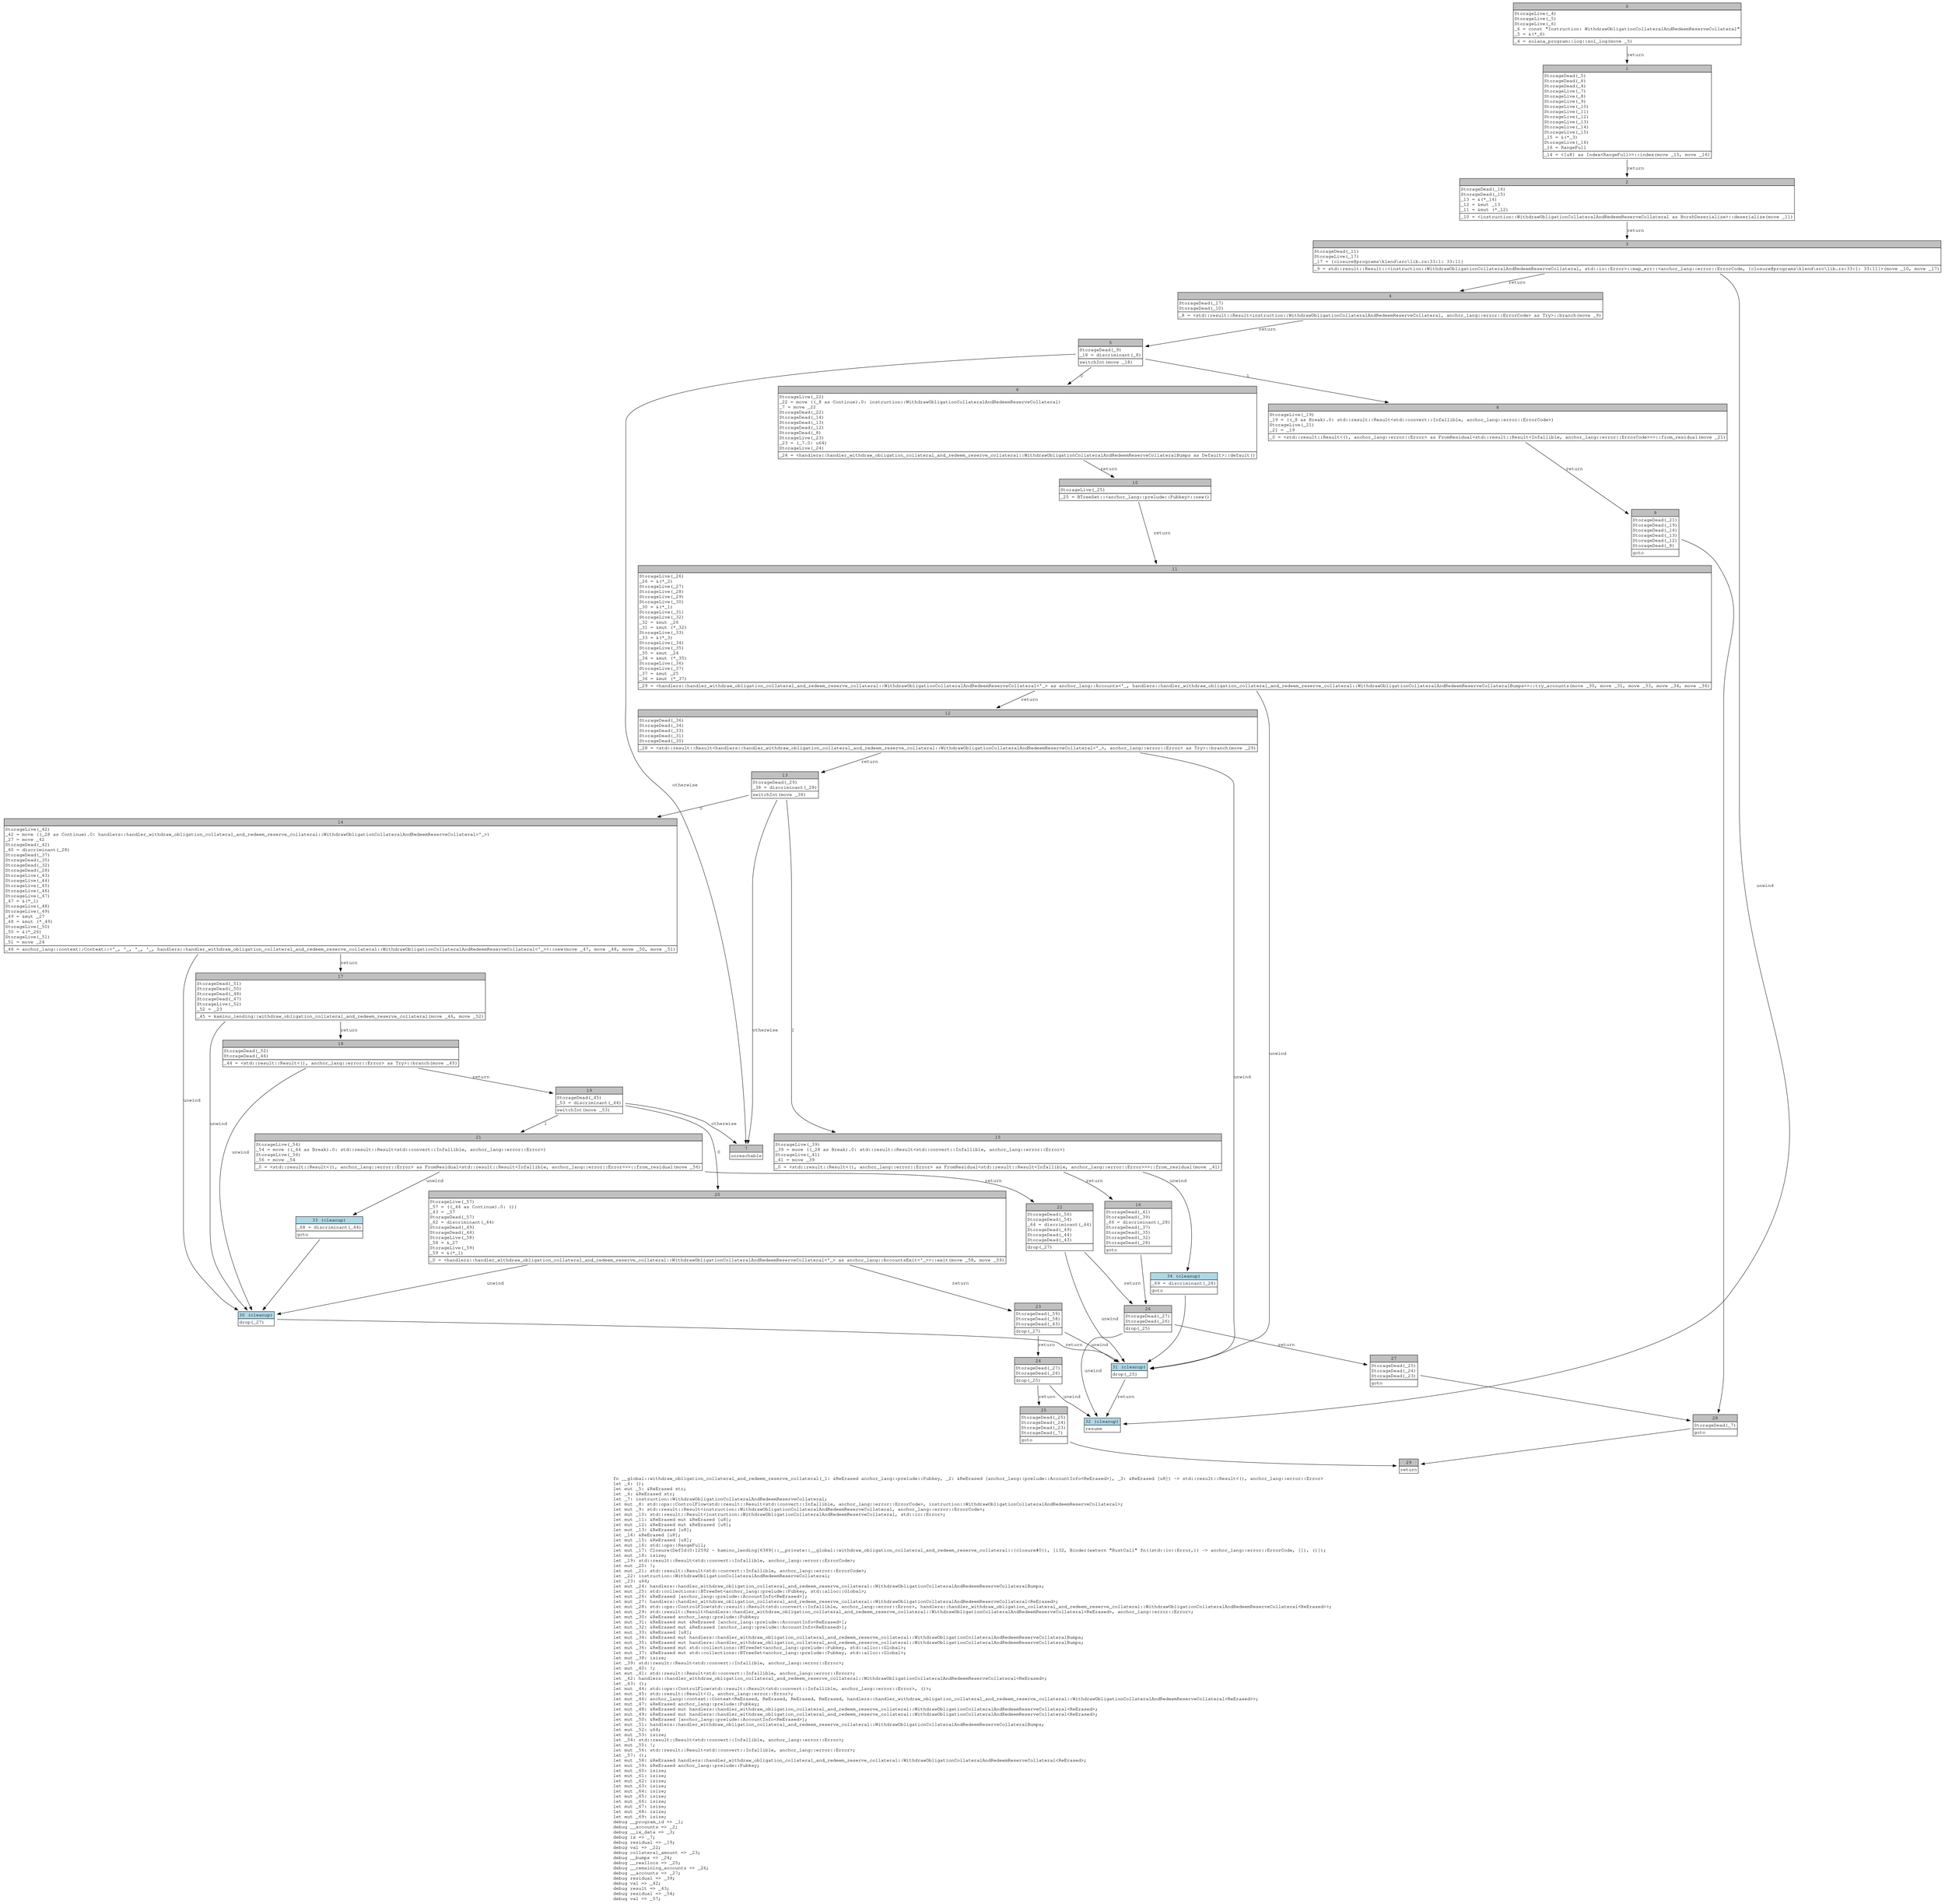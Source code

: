 digraph Mir_0_12590 {
    graph [fontname="Courier, monospace"];
    node [fontname="Courier, monospace"];
    edge [fontname="Courier, monospace"];
    label=<fn __global::withdraw_obligation_collateral_and_redeem_reserve_collateral(_1: &amp;ReErased anchor_lang::prelude::Pubkey, _2: &amp;ReErased [anchor_lang::prelude::AccountInfo&lt;ReErased&gt;], _3: &amp;ReErased [u8]) -&gt; std::result::Result&lt;(), anchor_lang::error::Error&gt;<br align="left"/>let _4: ();<br align="left"/>let mut _5: &amp;ReErased str;<br align="left"/>let _6: &amp;ReErased str;<br align="left"/>let _7: instruction::WithdrawObligationCollateralAndRedeemReserveCollateral;<br align="left"/>let mut _8: std::ops::ControlFlow&lt;std::result::Result&lt;std::convert::Infallible, anchor_lang::error::ErrorCode&gt;, instruction::WithdrawObligationCollateralAndRedeemReserveCollateral&gt;;<br align="left"/>let mut _9: std::result::Result&lt;instruction::WithdrawObligationCollateralAndRedeemReserveCollateral, anchor_lang::error::ErrorCode&gt;;<br align="left"/>let mut _10: std::result::Result&lt;instruction::WithdrawObligationCollateralAndRedeemReserveCollateral, std::io::Error&gt;;<br align="left"/>let mut _11: &amp;ReErased mut &amp;ReErased [u8];<br align="left"/>let mut _12: &amp;ReErased mut &amp;ReErased [u8];<br align="left"/>let mut _13: &amp;ReErased [u8];<br align="left"/>let _14: &amp;ReErased [u8];<br align="left"/>let mut _15: &amp;ReErased [u8];<br align="left"/>let mut _16: std::ops::RangeFull;<br align="left"/>let mut _17: Closure(DefId(0:12592 ~ kamino_lending[6389]::__private::__global::withdraw_obligation_collateral_and_redeem_reserve_collateral::{closure#0}), [i32, Binder(extern &quot;RustCall&quot; fn((std::io::Error,)) -&gt; anchor_lang::error::ErrorCode, []), ()]);<br align="left"/>let mut _18: isize;<br align="left"/>let _19: std::result::Result&lt;std::convert::Infallible, anchor_lang::error::ErrorCode&gt;;<br align="left"/>let mut _20: !;<br align="left"/>let mut _21: std::result::Result&lt;std::convert::Infallible, anchor_lang::error::ErrorCode&gt;;<br align="left"/>let _22: instruction::WithdrawObligationCollateralAndRedeemReserveCollateral;<br align="left"/>let _23: u64;<br align="left"/>let mut _24: handlers::handler_withdraw_obligation_collateral_and_redeem_reserve_collateral::WithdrawObligationCollateralAndRedeemReserveCollateralBumps;<br align="left"/>let mut _25: std::collections::BTreeSet&lt;anchor_lang::prelude::Pubkey, std::alloc::Global&gt;;<br align="left"/>let mut _26: &amp;ReErased [anchor_lang::prelude::AccountInfo&lt;ReErased&gt;];<br align="left"/>let mut _27: handlers::handler_withdraw_obligation_collateral_and_redeem_reserve_collateral::WithdrawObligationCollateralAndRedeemReserveCollateral&lt;ReErased&gt;;<br align="left"/>let mut _28: std::ops::ControlFlow&lt;std::result::Result&lt;std::convert::Infallible, anchor_lang::error::Error&gt;, handlers::handler_withdraw_obligation_collateral_and_redeem_reserve_collateral::WithdrawObligationCollateralAndRedeemReserveCollateral&lt;ReErased&gt;&gt;;<br align="left"/>let mut _29: std::result::Result&lt;handlers::handler_withdraw_obligation_collateral_and_redeem_reserve_collateral::WithdrawObligationCollateralAndRedeemReserveCollateral&lt;ReErased&gt;, anchor_lang::error::Error&gt;;<br align="left"/>let mut _30: &amp;ReErased anchor_lang::prelude::Pubkey;<br align="left"/>let mut _31: &amp;ReErased mut &amp;ReErased [anchor_lang::prelude::AccountInfo&lt;ReErased&gt;];<br align="left"/>let mut _32: &amp;ReErased mut &amp;ReErased [anchor_lang::prelude::AccountInfo&lt;ReErased&gt;];<br align="left"/>let mut _33: &amp;ReErased [u8];<br align="left"/>let mut _34: &amp;ReErased mut handlers::handler_withdraw_obligation_collateral_and_redeem_reserve_collateral::WithdrawObligationCollateralAndRedeemReserveCollateralBumps;<br align="left"/>let mut _35: &amp;ReErased mut handlers::handler_withdraw_obligation_collateral_and_redeem_reserve_collateral::WithdrawObligationCollateralAndRedeemReserveCollateralBumps;<br align="left"/>let mut _36: &amp;ReErased mut std::collections::BTreeSet&lt;anchor_lang::prelude::Pubkey, std::alloc::Global&gt;;<br align="left"/>let mut _37: &amp;ReErased mut std::collections::BTreeSet&lt;anchor_lang::prelude::Pubkey, std::alloc::Global&gt;;<br align="left"/>let mut _38: isize;<br align="left"/>let _39: std::result::Result&lt;std::convert::Infallible, anchor_lang::error::Error&gt;;<br align="left"/>let mut _40: !;<br align="left"/>let mut _41: std::result::Result&lt;std::convert::Infallible, anchor_lang::error::Error&gt;;<br align="left"/>let _42: handlers::handler_withdraw_obligation_collateral_and_redeem_reserve_collateral::WithdrawObligationCollateralAndRedeemReserveCollateral&lt;ReErased&gt;;<br align="left"/>let _43: ();<br align="left"/>let mut _44: std::ops::ControlFlow&lt;std::result::Result&lt;std::convert::Infallible, anchor_lang::error::Error&gt;, ()&gt;;<br align="left"/>let mut _45: std::result::Result&lt;(), anchor_lang::error::Error&gt;;<br align="left"/>let mut _46: anchor_lang::context::Context&lt;ReErased, ReErased, ReErased, ReErased, handlers::handler_withdraw_obligation_collateral_and_redeem_reserve_collateral::WithdrawObligationCollateralAndRedeemReserveCollateral&lt;ReErased&gt;&gt;;<br align="left"/>let mut _47: &amp;ReErased anchor_lang::prelude::Pubkey;<br align="left"/>let mut _48: &amp;ReErased mut handlers::handler_withdraw_obligation_collateral_and_redeem_reserve_collateral::WithdrawObligationCollateralAndRedeemReserveCollateral&lt;ReErased&gt;;<br align="left"/>let mut _49: &amp;ReErased mut handlers::handler_withdraw_obligation_collateral_and_redeem_reserve_collateral::WithdrawObligationCollateralAndRedeemReserveCollateral&lt;ReErased&gt;;<br align="left"/>let mut _50: &amp;ReErased [anchor_lang::prelude::AccountInfo&lt;ReErased&gt;];<br align="left"/>let mut _51: handlers::handler_withdraw_obligation_collateral_and_redeem_reserve_collateral::WithdrawObligationCollateralAndRedeemReserveCollateralBumps;<br align="left"/>let mut _52: u64;<br align="left"/>let mut _53: isize;<br align="left"/>let _54: std::result::Result&lt;std::convert::Infallible, anchor_lang::error::Error&gt;;<br align="left"/>let mut _55: !;<br align="left"/>let mut _56: std::result::Result&lt;std::convert::Infallible, anchor_lang::error::Error&gt;;<br align="left"/>let _57: ();<br align="left"/>let mut _58: &amp;ReErased handlers::handler_withdraw_obligation_collateral_and_redeem_reserve_collateral::WithdrawObligationCollateralAndRedeemReserveCollateral&lt;ReErased&gt;;<br align="left"/>let mut _59: &amp;ReErased anchor_lang::prelude::Pubkey;<br align="left"/>let mut _60: isize;<br align="left"/>let mut _61: isize;<br align="left"/>let mut _62: isize;<br align="left"/>let mut _63: isize;<br align="left"/>let mut _64: isize;<br align="left"/>let mut _65: isize;<br align="left"/>let mut _66: isize;<br align="left"/>let mut _67: isize;<br align="left"/>let mut _68: isize;<br align="left"/>let mut _69: isize;<br align="left"/>debug __program_id =&gt; _1;<br align="left"/>debug __accounts =&gt; _2;<br align="left"/>debug __ix_data =&gt; _3;<br align="left"/>debug ix =&gt; _7;<br align="left"/>debug residual =&gt; _19;<br align="left"/>debug val =&gt; _22;<br align="left"/>debug collateral_amount =&gt; _23;<br align="left"/>debug __bumps =&gt; _24;<br align="left"/>debug __reallocs =&gt; _25;<br align="left"/>debug __remaining_accounts =&gt; _26;<br align="left"/>debug __accounts =&gt; _27;<br align="left"/>debug residual =&gt; _39;<br align="left"/>debug val =&gt; _42;<br align="left"/>debug result =&gt; _43;<br align="left"/>debug residual =&gt; _54;<br align="left"/>debug val =&gt; _57;<br align="left"/>>;
    bb0__0_12590 [shape="none", label=<<table border="0" cellborder="1" cellspacing="0"><tr><td bgcolor="gray" align="center" colspan="1">0</td></tr><tr><td align="left" balign="left">StorageLive(_4)<br/>StorageLive(_5)<br/>StorageLive(_6)<br/>_6 = const &quot;Instruction: WithdrawObligationCollateralAndRedeemReserveCollateral&quot;<br/>_5 = &amp;(*_6)<br/></td></tr><tr><td align="left">_4 = solana_program::log::sol_log(move _5)</td></tr></table>>];
    bb1__0_12590 [shape="none", label=<<table border="0" cellborder="1" cellspacing="0"><tr><td bgcolor="gray" align="center" colspan="1">1</td></tr><tr><td align="left" balign="left">StorageDead(_5)<br/>StorageDead(_6)<br/>StorageDead(_4)<br/>StorageLive(_7)<br/>StorageLive(_8)<br/>StorageLive(_9)<br/>StorageLive(_10)<br/>StorageLive(_11)<br/>StorageLive(_12)<br/>StorageLive(_13)<br/>StorageLive(_14)<br/>StorageLive(_15)<br/>_15 = &amp;(*_3)<br/>StorageLive(_16)<br/>_16 = RangeFull<br/></td></tr><tr><td align="left">_14 = &lt;[u8] as Index&lt;RangeFull&gt;&gt;::index(move _15, move _16)</td></tr></table>>];
    bb2__0_12590 [shape="none", label=<<table border="0" cellborder="1" cellspacing="0"><tr><td bgcolor="gray" align="center" colspan="1">2</td></tr><tr><td align="left" balign="left">StorageDead(_16)<br/>StorageDead(_15)<br/>_13 = &amp;(*_14)<br/>_12 = &amp;mut _13<br/>_11 = &amp;mut (*_12)<br/></td></tr><tr><td align="left">_10 = &lt;instruction::WithdrawObligationCollateralAndRedeemReserveCollateral as BorshDeserialize&gt;::deserialize(move _11)</td></tr></table>>];
    bb3__0_12590 [shape="none", label=<<table border="0" cellborder="1" cellspacing="0"><tr><td bgcolor="gray" align="center" colspan="1">3</td></tr><tr><td align="left" balign="left">StorageDead(_11)<br/>StorageLive(_17)<br/>_17 = {closure@programs\klend\src\lib.rs:33:1: 33:11}<br/></td></tr><tr><td align="left">_9 = std::result::Result::&lt;instruction::WithdrawObligationCollateralAndRedeemReserveCollateral, std::io::Error&gt;::map_err::&lt;anchor_lang::error::ErrorCode, {closure@programs\klend\src\lib.rs:33:1: 33:11}&gt;(move _10, move _17)</td></tr></table>>];
    bb4__0_12590 [shape="none", label=<<table border="0" cellborder="1" cellspacing="0"><tr><td bgcolor="gray" align="center" colspan="1">4</td></tr><tr><td align="left" balign="left">StorageDead(_17)<br/>StorageDead(_10)<br/></td></tr><tr><td align="left">_8 = &lt;std::result::Result&lt;instruction::WithdrawObligationCollateralAndRedeemReserveCollateral, anchor_lang::error::ErrorCode&gt; as Try&gt;::branch(move _9)</td></tr></table>>];
    bb5__0_12590 [shape="none", label=<<table border="0" cellborder="1" cellspacing="0"><tr><td bgcolor="gray" align="center" colspan="1">5</td></tr><tr><td align="left" balign="left">StorageDead(_9)<br/>_18 = discriminant(_8)<br/></td></tr><tr><td align="left">switchInt(move _18)</td></tr></table>>];
    bb6__0_12590 [shape="none", label=<<table border="0" cellborder="1" cellspacing="0"><tr><td bgcolor="gray" align="center" colspan="1">6</td></tr><tr><td align="left" balign="left">StorageLive(_22)<br/>_22 = move ((_8 as Continue).0: instruction::WithdrawObligationCollateralAndRedeemReserveCollateral)<br/>_7 = move _22<br/>StorageDead(_22)<br/>StorageDead(_14)<br/>StorageDead(_13)<br/>StorageDead(_12)<br/>StorageDead(_8)<br/>StorageLive(_23)<br/>_23 = (_7.0: u64)<br/>StorageLive(_24)<br/></td></tr><tr><td align="left">_24 = &lt;handlers::handler_withdraw_obligation_collateral_and_redeem_reserve_collateral::WithdrawObligationCollateralAndRedeemReserveCollateralBumps as Default&gt;::default()</td></tr></table>>];
    bb7__0_12590 [shape="none", label=<<table border="0" cellborder="1" cellspacing="0"><tr><td bgcolor="gray" align="center" colspan="1">7</td></tr><tr><td align="left">unreachable</td></tr></table>>];
    bb8__0_12590 [shape="none", label=<<table border="0" cellborder="1" cellspacing="0"><tr><td bgcolor="gray" align="center" colspan="1">8</td></tr><tr><td align="left" balign="left">StorageLive(_19)<br/>_19 = ((_8 as Break).0: std::result::Result&lt;std::convert::Infallible, anchor_lang::error::ErrorCode&gt;)<br/>StorageLive(_21)<br/>_21 = _19<br/></td></tr><tr><td align="left">_0 = &lt;std::result::Result&lt;(), anchor_lang::error::Error&gt; as FromResidual&lt;std::result::Result&lt;Infallible, anchor_lang::error::ErrorCode&gt;&gt;&gt;::from_residual(move _21)</td></tr></table>>];
    bb9__0_12590 [shape="none", label=<<table border="0" cellborder="1" cellspacing="0"><tr><td bgcolor="gray" align="center" colspan="1">9</td></tr><tr><td align="left" balign="left">StorageDead(_21)<br/>StorageDead(_19)<br/>StorageDead(_14)<br/>StorageDead(_13)<br/>StorageDead(_12)<br/>StorageDead(_8)<br/></td></tr><tr><td align="left">goto</td></tr></table>>];
    bb10__0_12590 [shape="none", label=<<table border="0" cellborder="1" cellspacing="0"><tr><td bgcolor="gray" align="center" colspan="1">10</td></tr><tr><td align="left" balign="left">StorageLive(_25)<br/></td></tr><tr><td align="left">_25 = BTreeSet::&lt;anchor_lang::prelude::Pubkey&gt;::new()</td></tr></table>>];
    bb11__0_12590 [shape="none", label=<<table border="0" cellborder="1" cellspacing="0"><tr><td bgcolor="gray" align="center" colspan="1">11</td></tr><tr><td align="left" balign="left">StorageLive(_26)<br/>_26 = &amp;(*_2)<br/>StorageLive(_27)<br/>StorageLive(_28)<br/>StorageLive(_29)<br/>StorageLive(_30)<br/>_30 = &amp;(*_1)<br/>StorageLive(_31)<br/>StorageLive(_32)<br/>_32 = &amp;mut _26<br/>_31 = &amp;mut (*_32)<br/>StorageLive(_33)<br/>_33 = &amp;(*_3)<br/>StorageLive(_34)<br/>StorageLive(_35)<br/>_35 = &amp;mut _24<br/>_34 = &amp;mut (*_35)<br/>StorageLive(_36)<br/>StorageLive(_37)<br/>_37 = &amp;mut _25<br/>_36 = &amp;mut (*_37)<br/></td></tr><tr><td align="left">_29 = &lt;handlers::handler_withdraw_obligation_collateral_and_redeem_reserve_collateral::WithdrawObligationCollateralAndRedeemReserveCollateral&lt;'_&gt; as anchor_lang::Accounts&lt;'_, handlers::handler_withdraw_obligation_collateral_and_redeem_reserve_collateral::WithdrawObligationCollateralAndRedeemReserveCollateralBumps&gt;&gt;::try_accounts(move _30, move _31, move _33, move _34, move _36)</td></tr></table>>];
    bb12__0_12590 [shape="none", label=<<table border="0" cellborder="1" cellspacing="0"><tr><td bgcolor="gray" align="center" colspan="1">12</td></tr><tr><td align="left" balign="left">StorageDead(_36)<br/>StorageDead(_34)<br/>StorageDead(_33)<br/>StorageDead(_31)<br/>StorageDead(_30)<br/></td></tr><tr><td align="left">_28 = &lt;std::result::Result&lt;handlers::handler_withdraw_obligation_collateral_and_redeem_reserve_collateral::WithdrawObligationCollateralAndRedeemReserveCollateral&lt;'_&gt;, anchor_lang::error::Error&gt; as Try&gt;::branch(move _29)</td></tr></table>>];
    bb13__0_12590 [shape="none", label=<<table border="0" cellborder="1" cellspacing="0"><tr><td bgcolor="gray" align="center" colspan="1">13</td></tr><tr><td align="left" balign="left">StorageDead(_29)<br/>_38 = discriminant(_28)<br/></td></tr><tr><td align="left">switchInt(move _38)</td></tr></table>>];
    bb14__0_12590 [shape="none", label=<<table border="0" cellborder="1" cellspacing="0"><tr><td bgcolor="gray" align="center" colspan="1">14</td></tr><tr><td align="left" balign="left">StorageLive(_42)<br/>_42 = move ((_28 as Continue).0: handlers::handler_withdraw_obligation_collateral_and_redeem_reserve_collateral::WithdrawObligationCollateralAndRedeemReserveCollateral&lt;'_&gt;)<br/>_27 = move _42<br/>StorageDead(_42)<br/>_60 = discriminant(_28)<br/>StorageDead(_37)<br/>StorageDead(_35)<br/>StorageDead(_32)<br/>StorageDead(_28)<br/>StorageLive(_43)<br/>StorageLive(_44)<br/>StorageLive(_45)<br/>StorageLive(_46)<br/>StorageLive(_47)<br/>_47 = &amp;(*_1)<br/>StorageLive(_48)<br/>StorageLive(_49)<br/>_49 = &amp;mut _27<br/>_48 = &amp;mut (*_49)<br/>StorageLive(_50)<br/>_50 = &amp;(*_26)<br/>StorageLive(_51)<br/>_51 = move _24<br/></td></tr><tr><td align="left">_46 = anchor_lang::context::Context::&lt;'_, '_, '_, '_, handlers::handler_withdraw_obligation_collateral_and_redeem_reserve_collateral::WithdrawObligationCollateralAndRedeemReserveCollateral&lt;'_&gt;&gt;::new(move _47, move _48, move _50, move _51)</td></tr></table>>];
    bb15__0_12590 [shape="none", label=<<table border="0" cellborder="1" cellspacing="0"><tr><td bgcolor="gray" align="center" colspan="1">15</td></tr><tr><td align="left" balign="left">StorageLive(_39)<br/>_39 = move ((_28 as Break).0: std::result::Result&lt;std::convert::Infallible, anchor_lang::error::Error&gt;)<br/>StorageLive(_41)<br/>_41 = move _39<br/></td></tr><tr><td align="left">_0 = &lt;std::result::Result&lt;(), anchor_lang::error::Error&gt; as FromResidual&lt;std::result::Result&lt;Infallible, anchor_lang::error::Error&gt;&gt;&gt;::from_residual(move _41)</td></tr></table>>];
    bb16__0_12590 [shape="none", label=<<table border="0" cellborder="1" cellspacing="0"><tr><td bgcolor="gray" align="center" colspan="1">16</td></tr><tr><td align="left" balign="left">StorageDead(_41)<br/>StorageDead(_39)<br/>_66 = discriminant(_28)<br/>StorageDead(_37)<br/>StorageDead(_35)<br/>StorageDead(_32)<br/>StorageDead(_28)<br/></td></tr><tr><td align="left">goto</td></tr></table>>];
    bb17__0_12590 [shape="none", label=<<table border="0" cellborder="1" cellspacing="0"><tr><td bgcolor="gray" align="center" colspan="1">17</td></tr><tr><td align="left" balign="left">StorageDead(_51)<br/>StorageDead(_50)<br/>StorageDead(_48)<br/>StorageDead(_47)<br/>StorageLive(_52)<br/>_52 = _23<br/></td></tr><tr><td align="left">_45 = kamino_lending::withdraw_obligation_collateral_and_redeem_reserve_collateral(move _46, move _52)</td></tr></table>>];
    bb18__0_12590 [shape="none", label=<<table border="0" cellborder="1" cellspacing="0"><tr><td bgcolor="gray" align="center" colspan="1">18</td></tr><tr><td align="left" balign="left">StorageDead(_52)<br/>StorageDead(_46)<br/></td></tr><tr><td align="left">_44 = &lt;std::result::Result&lt;(), anchor_lang::error::Error&gt; as Try&gt;::branch(move _45)</td></tr></table>>];
    bb19__0_12590 [shape="none", label=<<table border="0" cellborder="1" cellspacing="0"><tr><td bgcolor="gray" align="center" colspan="1">19</td></tr><tr><td align="left" balign="left">StorageDead(_45)<br/>_53 = discriminant(_44)<br/></td></tr><tr><td align="left">switchInt(move _53)</td></tr></table>>];
    bb20__0_12590 [shape="none", label=<<table border="0" cellborder="1" cellspacing="0"><tr><td bgcolor="gray" align="center" colspan="1">20</td></tr><tr><td align="left" balign="left">StorageLive(_57)<br/>_57 = ((_44 as Continue).0: ())<br/>_43 = _57<br/>StorageDead(_57)<br/>_62 = discriminant(_44)<br/>StorageDead(_49)<br/>StorageDead(_44)<br/>StorageLive(_58)<br/>_58 = &amp;_27<br/>StorageLive(_59)<br/>_59 = &amp;(*_1)<br/></td></tr><tr><td align="left">_0 = &lt;handlers::handler_withdraw_obligation_collateral_and_redeem_reserve_collateral::WithdrawObligationCollateralAndRedeemReserveCollateral&lt;'_&gt; as anchor_lang::AccountsExit&lt;'_&gt;&gt;::exit(move _58, move _59)</td></tr></table>>];
    bb21__0_12590 [shape="none", label=<<table border="0" cellborder="1" cellspacing="0"><tr><td bgcolor="gray" align="center" colspan="1">21</td></tr><tr><td align="left" balign="left">StorageLive(_54)<br/>_54 = move ((_44 as Break).0: std::result::Result&lt;std::convert::Infallible, anchor_lang::error::Error&gt;)<br/>StorageLive(_56)<br/>_56 = move _54<br/></td></tr><tr><td align="left">_0 = &lt;std::result::Result&lt;(), anchor_lang::error::Error&gt; as FromResidual&lt;std::result::Result&lt;Infallible, anchor_lang::error::Error&gt;&gt;&gt;::from_residual(move _56)</td></tr></table>>];
    bb22__0_12590 [shape="none", label=<<table border="0" cellborder="1" cellspacing="0"><tr><td bgcolor="gray" align="center" colspan="1">22</td></tr><tr><td align="left" balign="left">StorageDead(_56)<br/>StorageDead(_54)<br/>_64 = discriminant(_44)<br/>StorageDead(_49)<br/>StorageDead(_44)<br/>StorageDead(_43)<br/></td></tr><tr><td align="left">drop(_27)</td></tr></table>>];
    bb23__0_12590 [shape="none", label=<<table border="0" cellborder="1" cellspacing="0"><tr><td bgcolor="gray" align="center" colspan="1">23</td></tr><tr><td align="left" balign="left">StorageDead(_59)<br/>StorageDead(_58)<br/>StorageDead(_43)<br/></td></tr><tr><td align="left">drop(_27)</td></tr></table>>];
    bb24__0_12590 [shape="none", label=<<table border="0" cellborder="1" cellspacing="0"><tr><td bgcolor="gray" align="center" colspan="1">24</td></tr><tr><td align="left" balign="left">StorageDead(_27)<br/>StorageDead(_26)<br/></td></tr><tr><td align="left">drop(_25)</td></tr></table>>];
    bb25__0_12590 [shape="none", label=<<table border="0" cellborder="1" cellspacing="0"><tr><td bgcolor="gray" align="center" colspan="1">25</td></tr><tr><td align="left" balign="left">StorageDead(_25)<br/>StorageDead(_24)<br/>StorageDead(_23)<br/>StorageDead(_7)<br/></td></tr><tr><td align="left">goto</td></tr></table>>];
    bb26__0_12590 [shape="none", label=<<table border="0" cellborder="1" cellspacing="0"><tr><td bgcolor="gray" align="center" colspan="1">26</td></tr><tr><td align="left" balign="left">StorageDead(_27)<br/>StorageDead(_26)<br/></td></tr><tr><td align="left">drop(_25)</td></tr></table>>];
    bb27__0_12590 [shape="none", label=<<table border="0" cellborder="1" cellspacing="0"><tr><td bgcolor="gray" align="center" colspan="1">27</td></tr><tr><td align="left" balign="left">StorageDead(_25)<br/>StorageDead(_24)<br/>StorageDead(_23)<br/></td></tr><tr><td align="left">goto</td></tr></table>>];
    bb28__0_12590 [shape="none", label=<<table border="0" cellborder="1" cellspacing="0"><tr><td bgcolor="gray" align="center" colspan="1">28</td></tr><tr><td align="left" balign="left">StorageDead(_7)<br/></td></tr><tr><td align="left">goto</td></tr></table>>];
    bb29__0_12590 [shape="none", label=<<table border="0" cellborder="1" cellspacing="0"><tr><td bgcolor="gray" align="center" colspan="1">29</td></tr><tr><td align="left">return</td></tr></table>>];
    bb30__0_12590 [shape="none", label=<<table border="0" cellborder="1" cellspacing="0"><tr><td bgcolor="lightblue" align="center" colspan="1">30 (cleanup)</td></tr><tr><td align="left">drop(_27)</td></tr></table>>];
    bb31__0_12590 [shape="none", label=<<table border="0" cellborder="1" cellspacing="0"><tr><td bgcolor="lightblue" align="center" colspan="1">31 (cleanup)</td></tr><tr><td align="left">drop(_25)</td></tr></table>>];
    bb32__0_12590 [shape="none", label=<<table border="0" cellborder="1" cellspacing="0"><tr><td bgcolor="lightblue" align="center" colspan="1">32 (cleanup)</td></tr><tr><td align="left">resume</td></tr></table>>];
    bb33__0_12590 [shape="none", label=<<table border="0" cellborder="1" cellspacing="0"><tr><td bgcolor="lightblue" align="center" colspan="1">33 (cleanup)</td></tr><tr><td align="left" balign="left">_68 = discriminant(_44)<br/></td></tr><tr><td align="left">goto</td></tr></table>>];
    bb34__0_12590 [shape="none", label=<<table border="0" cellborder="1" cellspacing="0"><tr><td bgcolor="lightblue" align="center" colspan="1">34 (cleanup)</td></tr><tr><td align="left" balign="left">_69 = discriminant(_28)<br/></td></tr><tr><td align="left">goto</td></tr></table>>];
    bb0__0_12590 -> bb1__0_12590 [label="return"];
    bb1__0_12590 -> bb2__0_12590 [label="return"];
    bb2__0_12590 -> bb3__0_12590 [label="return"];
    bb3__0_12590 -> bb4__0_12590 [label="return"];
    bb3__0_12590 -> bb32__0_12590 [label="unwind"];
    bb4__0_12590 -> bb5__0_12590 [label="return"];
    bb5__0_12590 -> bb6__0_12590 [label="0"];
    bb5__0_12590 -> bb8__0_12590 [label="1"];
    bb5__0_12590 -> bb7__0_12590 [label="otherwise"];
    bb6__0_12590 -> bb10__0_12590 [label="return"];
    bb8__0_12590 -> bb9__0_12590 [label="return"];
    bb9__0_12590 -> bb28__0_12590 [label=""];
    bb10__0_12590 -> bb11__0_12590 [label="return"];
    bb11__0_12590 -> bb12__0_12590 [label="return"];
    bb11__0_12590 -> bb31__0_12590 [label="unwind"];
    bb12__0_12590 -> bb13__0_12590 [label="return"];
    bb12__0_12590 -> bb31__0_12590 [label="unwind"];
    bb13__0_12590 -> bb14__0_12590 [label="0"];
    bb13__0_12590 -> bb15__0_12590 [label="1"];
    bb13__0_12590 -> bb7__0_12590 [label="otherwise"];
    bb14__0_12590 -> bb17__0_12590 [label="return"];
    bb14__0_12590 -> bb30__0_12590 [label="unwind"];
    bb15__0_12590 -> bb16__0_12590 [label="return"];
    bb15__0_12590 -> bb34__0_12590 [label="unwind"];
    bb16__0_12590 -> bb26__0_12590 [label=""];
    bb17__0_12590 -> bb18__0_12590 [label="return"];
    bb17__0_12590 -> bb30__0_12590 [label="unwind"];
    bb18__0_12590 -> bb19__0_12590 [label="return"];
    bb18__0_12590 -> bb30__0_12590 [label="unwind"];
    bb19__0_12590 -> bb20__0_12590 [label="0"];
    bb19__0_12590 -> bb21__0_12590 [label="1"];
    bb19__0_12590 -> bb7__0_12590 [label="otherwise"];
    bb20__0_12590 -> bb23__0_12590 [label="return"];
    bb20__0_12590 -> bb30__0_12590 [label="unwind"];
    bb21__0_12590 -> bb22__0_12590 [label="return"];
    bb21__0_12590 -> bb33__0_12590 [label="unwind"];
    bb22__0_12590 -> bb26__0_12590 [label="return"];
    bb22__0_12590 -> bb31__0_12590 [label="unwind"];
    bb23__0_12590 -> bb24__0_12590 [label="return"];
    bb23__0_12590 -> bb31__0_12590 [label="unwind"];
    bb24__0_12590 -> bb25__0_12590 [label="return"];
    bb24__0_12590 -> bb32__0_12590 [label="unwind"];
    bb25__0_12590 -> bb29__0_12590 [label=""];
    bb26__0_12590 -> bb27__0_12590 [label="return"];
    bb26__0_12590 -> bb32__0_12590 [label="unwind"];
    bb27__0_12590 -> bb28__0_12590 [label=""];
    bb28__0_12590 -> bb29__0_12590 [label=""];
    bb30__0_12590 -> bb31__0_12590 [label="return"];
    bb31__0_12590 -> bb32__0_12590 [label="return"];
    bb33__0_12590 -> bb30__0_12590 [label=""];
    bb34__0_12590 -> bb31__0_12590 [label=""];
}
